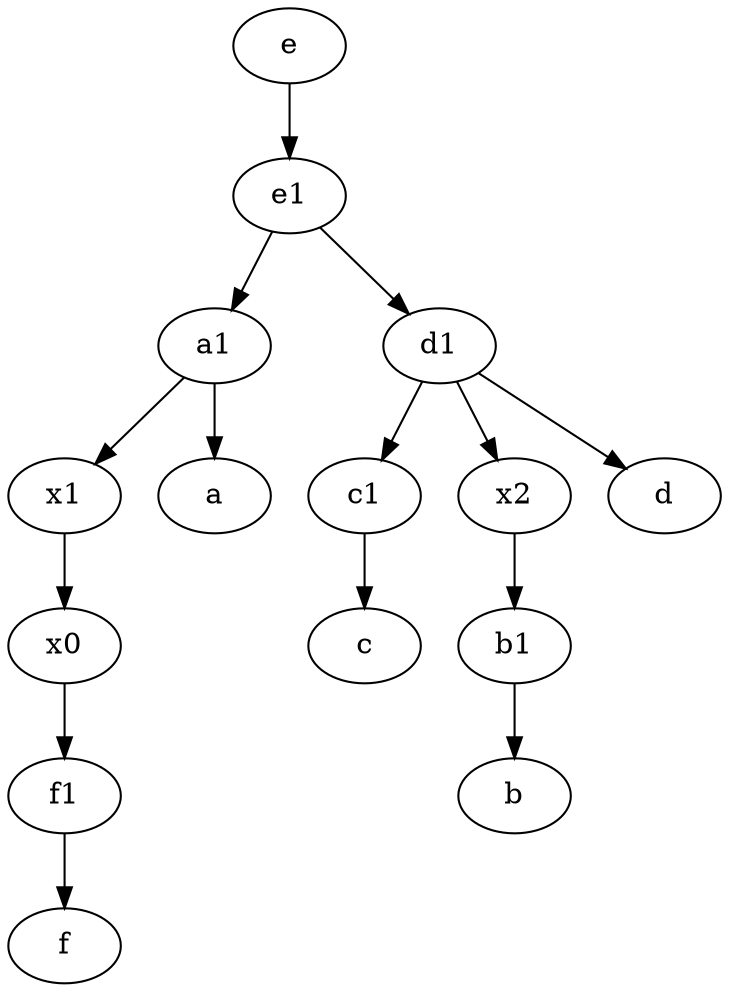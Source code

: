 digraph  {
	c1 [pos="30,15!"];
	e [pos="30,50!"];
	b1 [pos="45,20!"];
	a1 [pos="40,15!"];
	x0;
	d1 [pos="25,30!"];
	x1;
	e1 [pos="25,45!"];
	f1;
	x2;
	e1 -> a1;
	f1 -> f;
	a1 -> x1;
	b1 -> b;
	d1 -> x2;
	d1 -> c1;
	d1 -> d;
	a1 -> a;
	c1 -> c;
	x1 -> x0;
	x0 -> f1;
	x2 -> b1;
	e -> e1;
	e1 -> d1;

	}